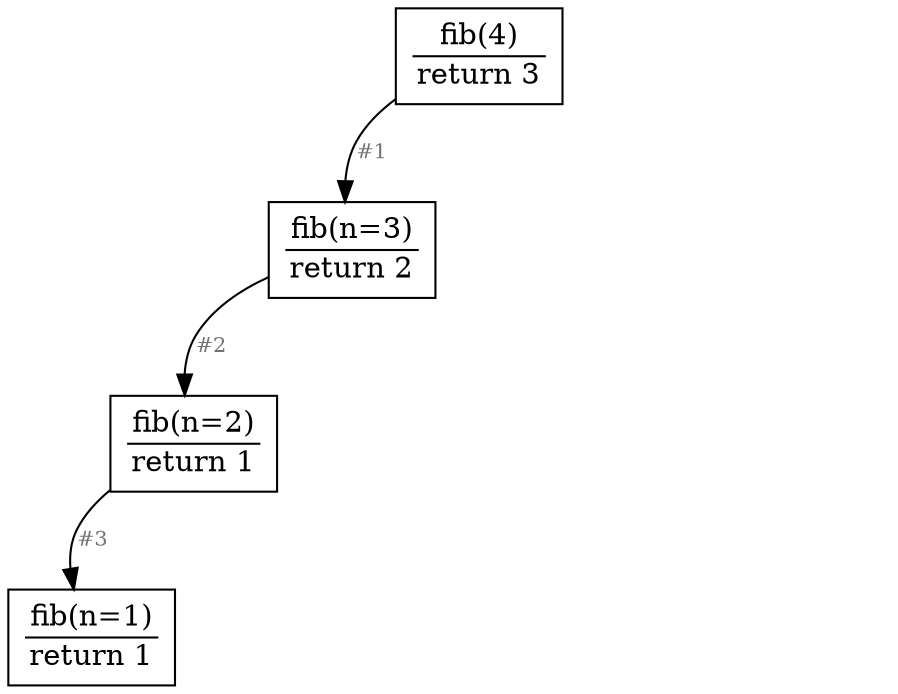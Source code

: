 digraph {
graph [
  rankdir=TB
];
node [
  style=rounded,
  shape=rectangle
];
edge [
  arrowsize=1,
  color=black,
  fontsize=10,
  fontcolor=gray45
];

v0 [
  label=<<TABLE BORDER="0" CELLBORDER="0" CELLSPACING="0"><TR><TD>fib(4)</TD></TR><HR/><TR><TD>return 3</TD></TR></TABLE>>
  style=""
];
v1 [
  label=<<TABLE BORDER="0" CELLBORDER="0" CELLSPACING="0"><TR><TD>fib(n=3)</TD></TR><HR/><TR><TD>return 2</TD></TR></TABLE>>
  style=""
];
v2 [
  label=<<TABLE BORDER="0" CELLBORDER="0" CELLSPACING="0"><TR><TD>fib(n=2)</TD></TR><HR/><TR><TD>return 1</TD></TR></TABLE>>
  style=""
];
v3 [
  label=<<TABLE BORDER="0" CELLBORDER="0" CELLSPACING="0"><TR><TD>fib(n=1)</TD></TR><HR/><TR><TD>return 1</TD></TR></TABLE>>
  style=""
];
v4 [
  label=<<TABLE BORDER="0" CELLBORDER="0" CELLSPACING="0"><TR><TD>fib(n=0)</TD></TR><HR/><TR><TD>return 0</TD></TR></TABLE>>
  style="invis"
];
v5 [
  label=<<TABLE BORDER="0" CELLBORDER="0" CELLSPACING="0"><TR><TD>fib(n=1)</TD></TR><HR/><TR><TD>return 1</TD></TR></TABLE>>
  style="invis"
];
v6 [
  label=<<TABLE BORDER="0" CELLBORDER="0" CELLSPACING="0"><TR><TD>fib(n=2)</TD></TR><HR/><TR><TD>return 1</TD></TR></TABLE>>
  style="invis"
];
v7 [
  label=<<TABLE BORDER="0" CELLBORDER="0" CELLSPACING="0"><TR><TD>fib(n=1)</TD></TR><HR/><TR><TD>return 1</TD></TR></TABLE>>
  style="invis"
];
v8 [
  label=<<TABLE BORDER="0" CELLBORDER="0" CELLSPACING="0"><TR><TD>fib(n=0)</TD></TR><HR/><TR><TD>return 0</TD></TR></TABLE>>
  style="invis"
];
v0 -> v1 [
  label="#1"
  style=""
];
v1 -> v2 [
  label="#2"
  style=""
];
v2 -> v3 [
  label="#3"
  style=""
];
v3 -> v2 [
  label="#4"
  style="invis"
];
v2 -> v4 [
  label="#5"
  style="invis"
];
v4 -> v2 [
  label="#6"
  style="invis"
];
v2 -> v1 [
  label="#7"
  style="invis"
];
v1 -> v5 [
  label="#8"
  style="invis"
];
v5 -> v1 [
  label="#9"
  style="invis"
];
v1 -> v0 [
  label="#10"
  style="invis"
];
v0 -> v6 [
  label="#11"
  style="invis"
];
v6 -> v7 [
  label="#12"
  style="invis"
];
v7 -> v6 [
  label="#13"
  style="invis"
];
v6 -> v8 [
  label="#14"
  style="invis"
];
v8 -> v6 [
  label="#15"
  style="invis"
];
v6 -> v0 [
  label="#16"
  style="invis"
];
}